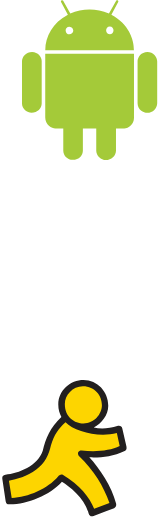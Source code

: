 <mxfile version="13.10.0" type="github">
  <diagram id="cpqwnAcwItm0auoWL9Nh" name="Page-1">
    <mxGraphModel dx="1038" dy="548" grid="1" gridSize="10" guides="1" tooltips="1" connect="1" arrows="1" fold="1" page="1" pageScale="1" pageWidth="827" pageHeight="1169" math="0" shadow="0">
      <root>
        <mxCell id="0" />
        <mxCell id="1" parent="0" />
        <mxCell id="zwnEi_5o3spXwZydEVL7-3" value="" style="dashed=0;outlineConnect=0;html=1;align=center;labelPosition=center;verticalLabelPosition=bottom;verticalAlign=top;shape=mxgraph.weblogos.android;fillColor=#A4CA39;strokeColor=none" vertex="1" parent="1">
          <mxGeometry x="180" y="150" width="67.6" height="80" as="geometry" />
        </mxCell>
        <mxCell id="zwnEi_5o3spXwZydEVL7-4" value="" style="dashed=0;outlineConnect=0;html=1;align=center;labelPosition=center;verticalLabelPosition=bottom;verticalAlign=top;shape=mxgraph.weblogos.aim" vertex="1" parent="1">
          <mxGeometry x="170" y="340" width="62.4" height="68.4" as="geometry" />
        </mxCell>
      </root>
    </mxGraphModel>
  </diagram>
</mxfile>
